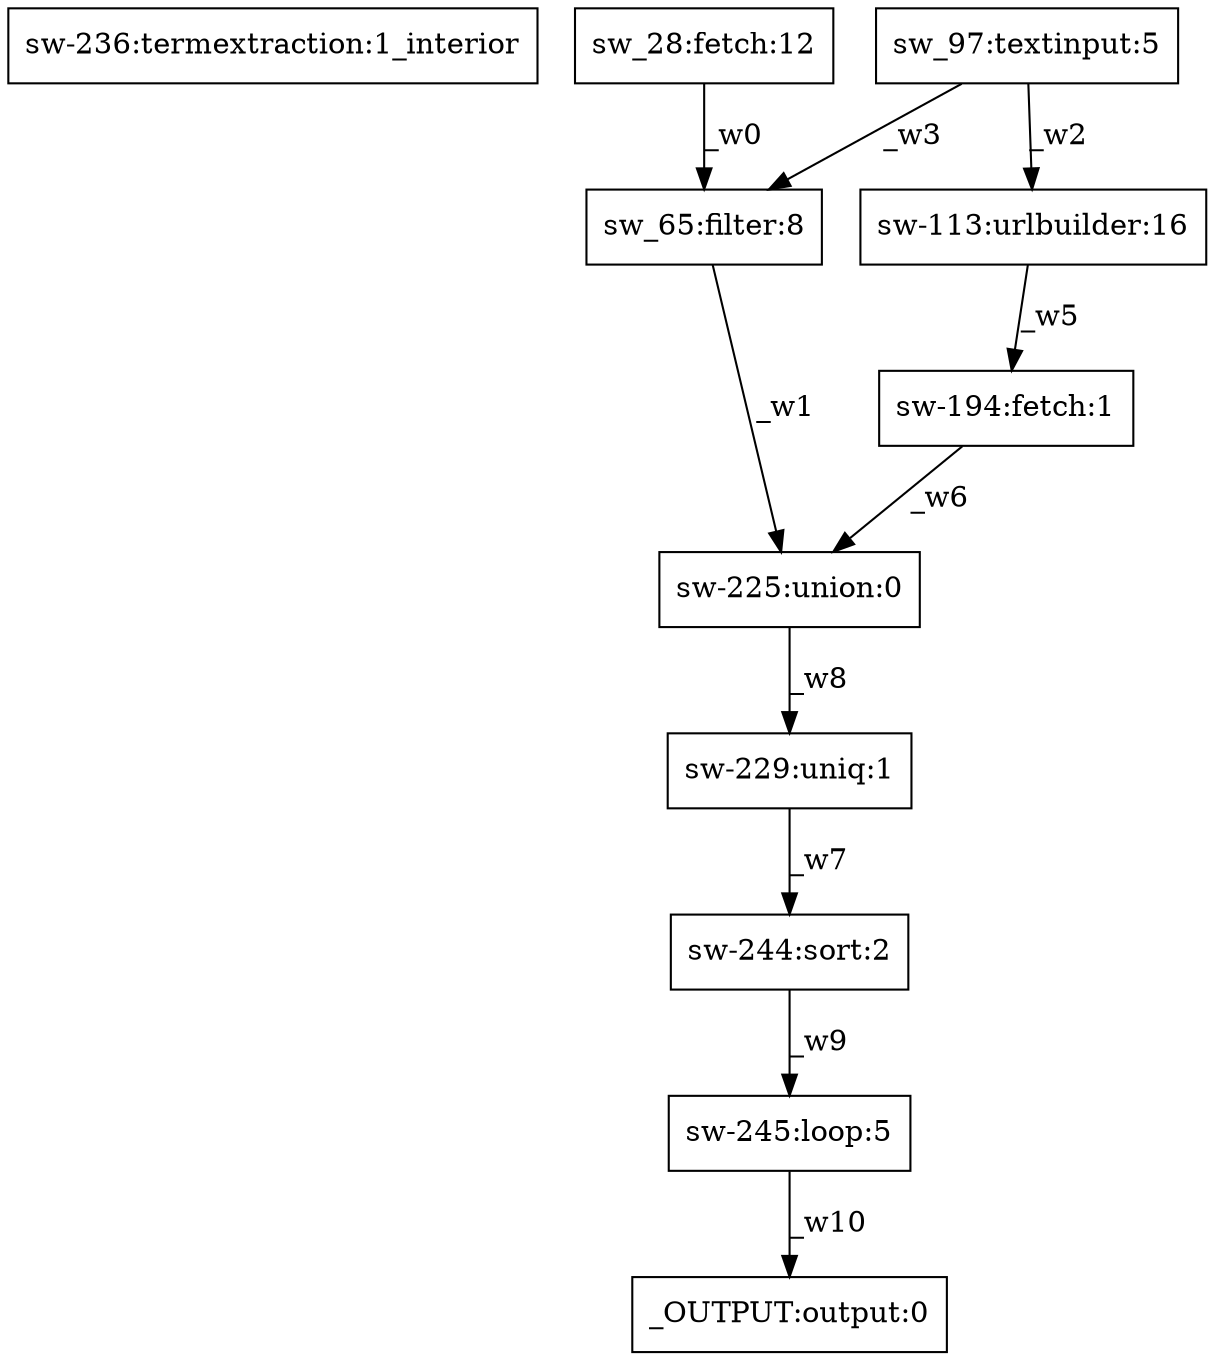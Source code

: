 digraph test1 { node [shape=box] "sw-236" [label="sw-236:termextraction:1_interior"];"sw-225" [label="sw-225:union:0"];"_OUTPUT" [label="_OUTPUT:output:0"];"sw_65" [label="sw_65:filter:8"];"sw-229" [label="sw-229:uniq:1"];"sw-244" [label="sw-244:sort:2"];"sw-245" [label="sw-245:loop:5"];"sw_28" [label="sw_28:fetch:12"];"sw_97" [label="sw_97:textinput:5"];"sw-113" [label="sw-113:urlbuilder:16"];"sw-194" [label="sw-194:fetch:1"];"sw_28" -> "sw_65" [label="_w0"];"sw_65" -> "sw-225" [label="_w1"];"sw_97" -> "sw-113" [label="_w2"];"sw_97" -> "sw_65" [label="_w3"];"sw-113" -> "sw-194" [label="_w5"];"sw-194" -> "sw-225" [label="_w6"];"sw-229" -> "sw-244" [label="_w7"];"sw-225" -> "sw-229" [label="_w8"];"sw-244" -> "sw-245" [label="_w9"];"sw-245" -> "_OUTPUT" [label="_w10"];}